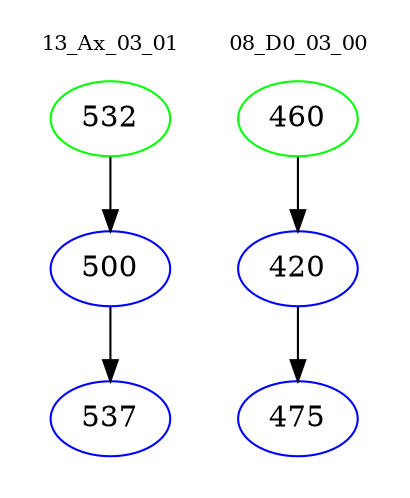 digraph{
subgraph cluster_0 {
color = white
label = "13_Ax_03_01";
fontsize=10;
T0_532 [label="532", color="green"]
T0_532 -> T0_500 [color="black"]
T0_500 [label="500", color="blue"]
T0_500 -> T0_537 [color="black"]
T0_537 [label="537", color="blue"]
}
subgraph cluster_1 {
color = white
label = "08_D0_03_00";
fontsize=10;
T1_460 [label="460", color="green"]
T1_460 -> T1_420 [color="black"]
T1_420 [label="420", color="blue"]
T1_420 -> T1_475 [color="black"]
T1_475 [label="475", color="blue"]
}
}
